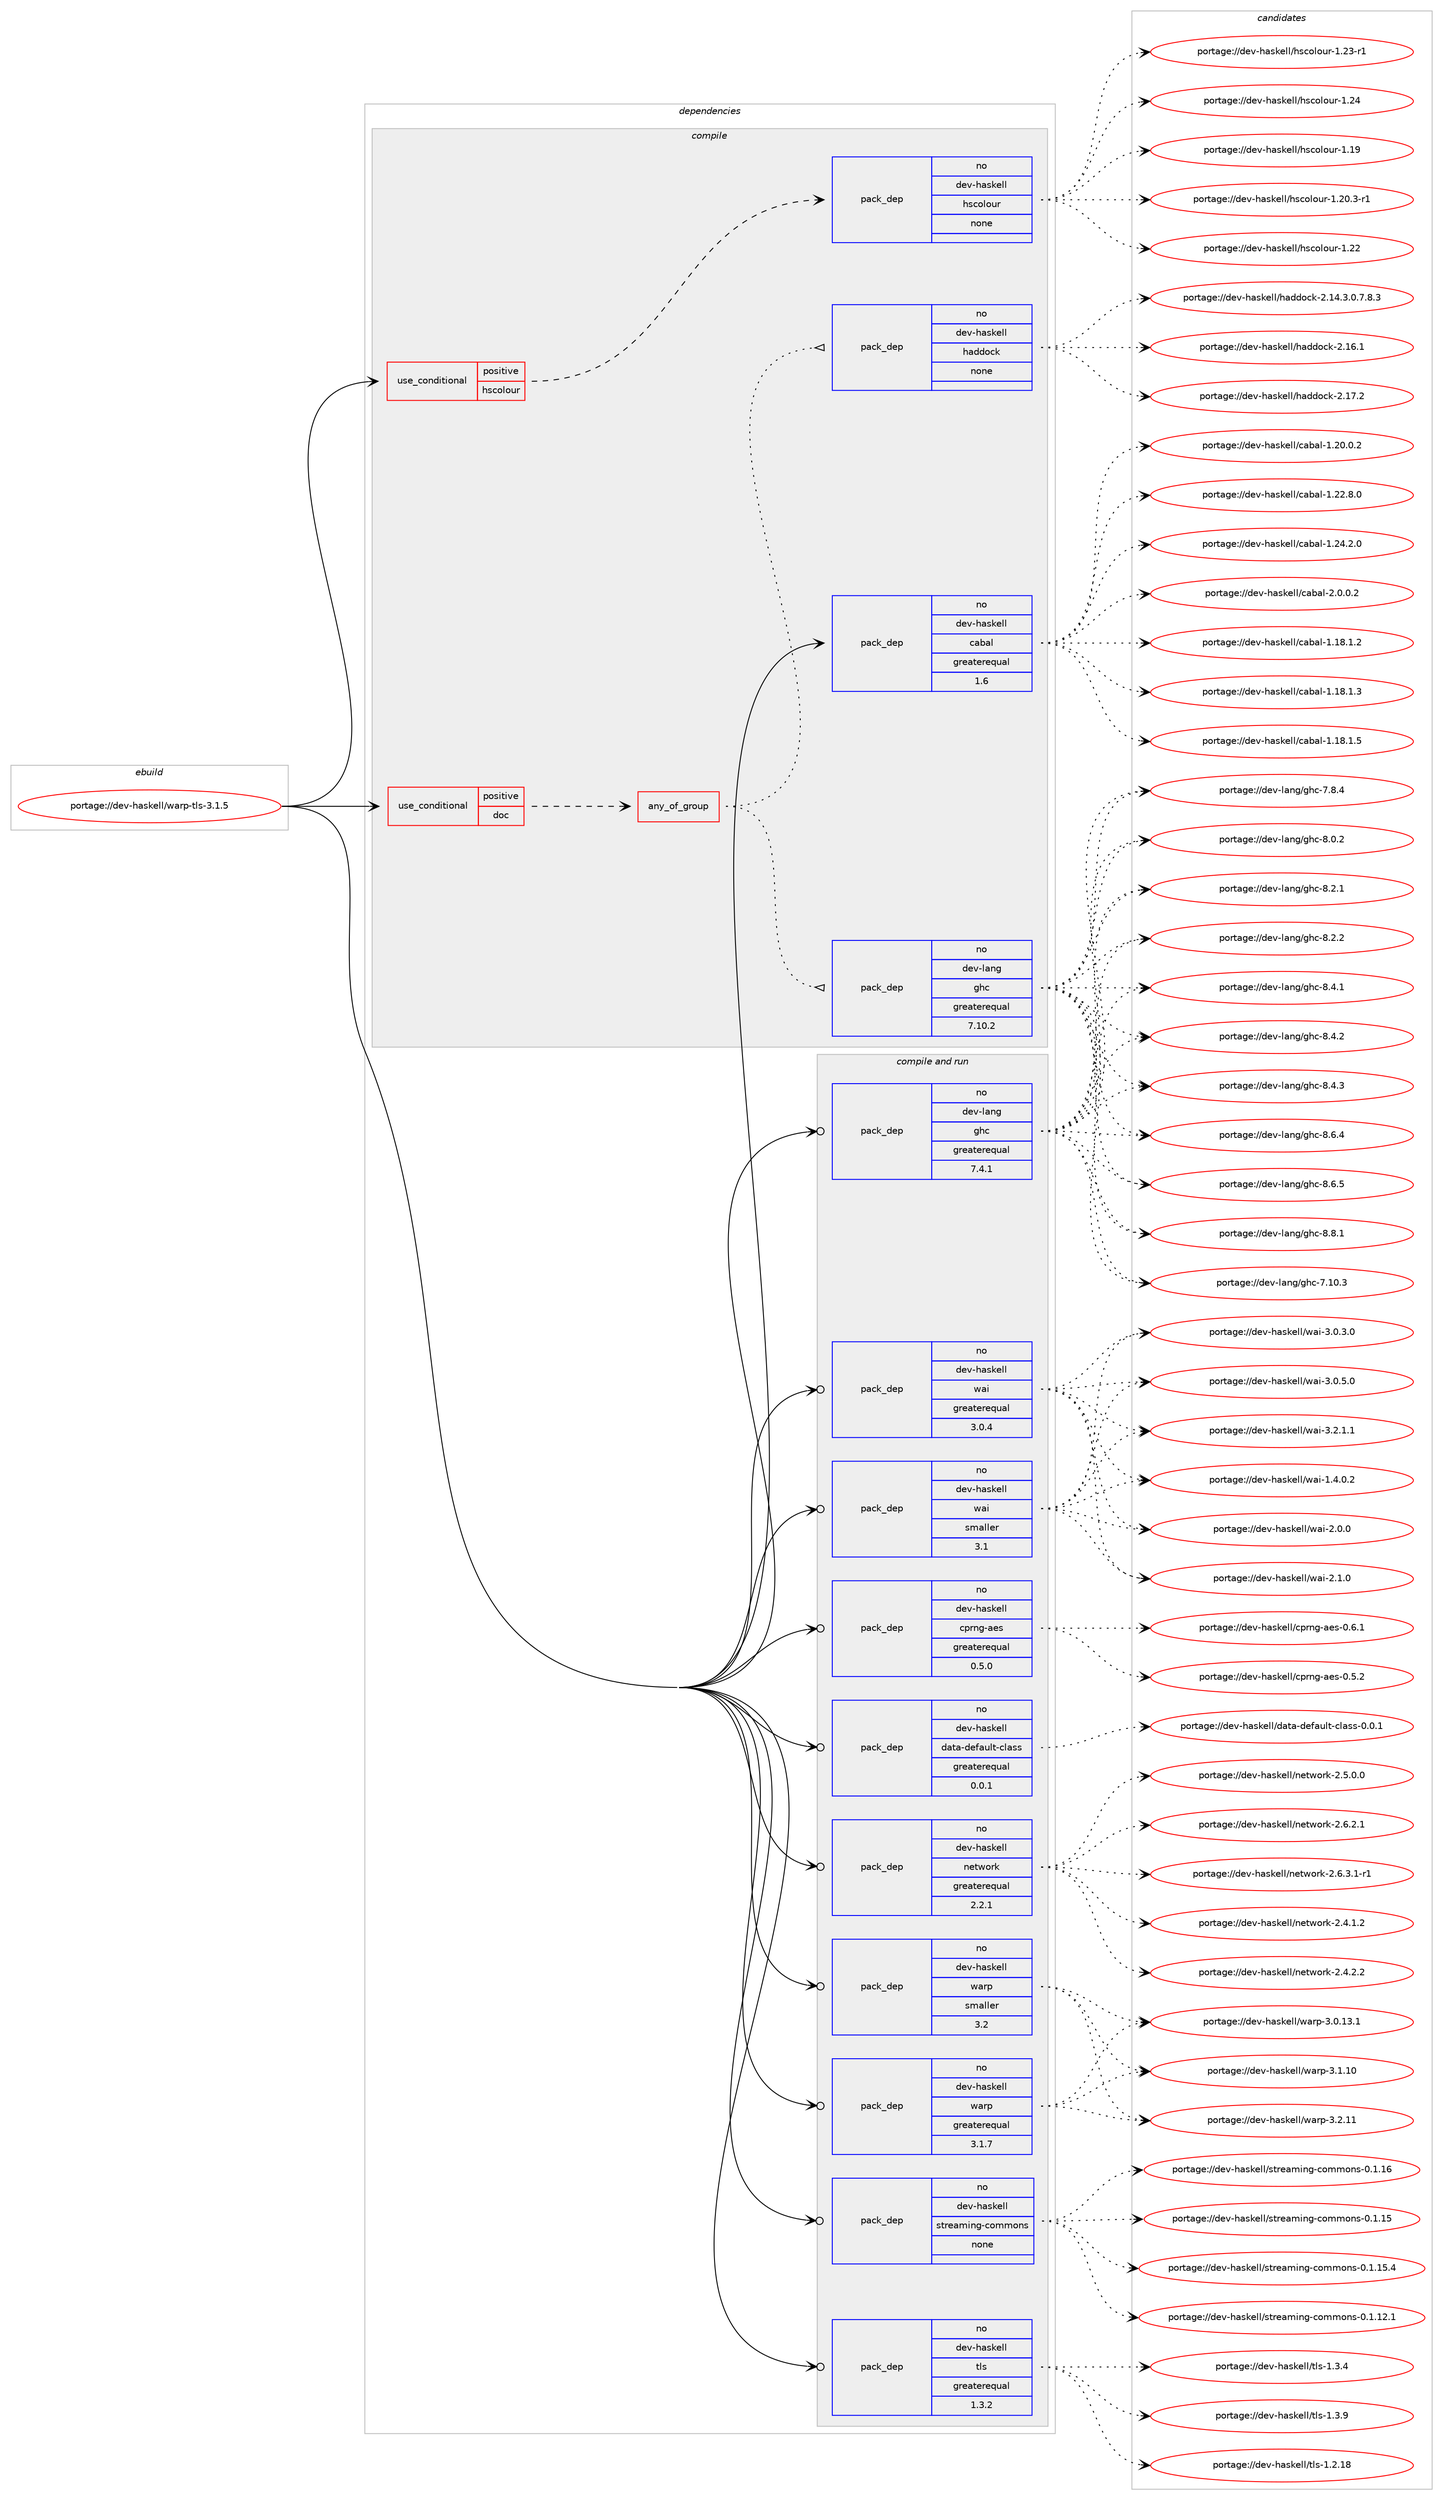 digraph prolog {

# *************
# Graph options
# *************

newrank=true;
concentrate=true;
compound=true;
graph [rankdir=LR,fontname=Helvetica,fontsize=10,ranksep=1.5];#, ranksep=2.5, nodesep=0.2];
edge  [arrowhead=vee];
node  [fontname=Helvetica,fontsize=10];

# **********
# The ebuild
# **********

subgraph cluster_leftcol {
color=gray;
rank=same;
label=<<i>ebuild</i>>;
id [label="portage://dev-haskell/warp-tls-3.1.5", color=red, width=4, href="../dev-haskell/warp-tls-3.1.5.svg"];
}

# ****************
# The dependencies
# ****************

subgraph cluster_midcol {
color=gray;
label=<<i>dependencies</i>>;
subgraph cluster_compile {
fillcolor="#eeeeee";
style=filled;
label=<<i>compile</i>>;
subgraph cond17617 {
dependency83154 [label=<<TABLE BORDER="0" CELLBORDER="1" CELLSPACING="0" CELLPADDING="4"><TR><TD ROWSPAN="3" CELLPADDING="10">use_conditional</TD></TR><TR><TD>positive</TD></TR><TR><TD>doc</TD></TR></TABLE>>, shape=none, color=red];
subgraph any2555 {
dependency83155 [label=<<TABLE BORDER="0" CELLBORDER="1" CELLSPACING="0" CELLPADDING="4"><TR><TD CELLPADDING="10">any_of_group</TD></TR></TABLE>>, shape=none, color=red];subgraph pack62923 {
dependency83156 [label=<<TABLE BORDER="0" CELLBORDER="1" CELLSPACING="0" CELLPADDING="4" WIDTH="220"><TR><TD ROWSPAN="6" CELLPADDING="30">pack_dep</TD></TR><TR><TD WIDTH="110">no</TD></TR><TR><TD>dev-haskell</TD></TR><TR><TD>haddock</TD></TR><TR><TD>none</TD></TR><TR><TD></TD></TR></TABLE>>, shape=none, color=blue];
}
dependency83155:e -> dependency83156:w [weight=20,style="dotted",arrowhead="oinv"];
subgraph pack62924 {
dependency83157 [label=<<TABLE BORDER="0" CELLBORDER="1" CELLSPACING="0" CELLPADDING="4" WIDTH="220"><TR><TD ROWSPAN="6" CELLPADDING="30">pack_dep</TD></TR><TR><TD WIDTH="110">no</TD></TR><TR><TD>dev-lang</TD></TR><TR><TD>ghc</TD></TR><TR><TD>greaterequal</TD></TR><TR><TD>7.10.2</TD></TR></TABLE>>, shape=none, color=blue];
}
dependency83155:e -> dependency83157:w [weight=20,style="dotted",arrowhead="oinv"];
}
dependency83154:e -> dependency83155:w [weight=20,style="dashed",arrowhead="vee"];
}
id:e -> dependency83154:w [weight=20,style="solid",arrowhead="vee"];
subgraph cond17618 {
dependency83158 [label=<<TABLE BORDER="0" CELLBORDER="1" CELLSPACING="0" CELLPADDING="4"><TR><TD ROWSPAN="3" CELLPADDING="10">use_conditional</TD></TR><TR><TD>positive</TD></TR><TR><TD>hscolour</TD></TR></TABLE>>, shape=none, color=red];
subgraph pack62925 {
dependency83159 [label=<<TABLE BORDER="0" CELLBORDER="1" CELLSPACING="0" CELLPADDING="4" WIDTH="220"><TR><TD ROWSPAN="6" CELLPADDING="30">pack_dep</TD></TR><TR><TD WIDTH="110">no</TD></TR><TR><TD>dev-haskell</TD></TR><TR><TD>hscolour</TD></TR><TR><TD>none</TD></TR><TR><TD></TD></TR></TABLE>>, shape=none, color=blue];
}
dependency83158:e -> dependency83159:w [weight=20,style="dashed",arrowhead="vee"];
}
id:e -> dependency83158:w [weight=20,style="solid",arrowhead="vee"];
subgraph pack62926 {
dependency83160 [label=<<TABLE BORDER="0" CELLBORDER="1" CELLSPACING="0" CELLPADDING="4" WIDTH="220"><TR><TD ROWSPAN="6" CELLPADDING="30">pack_dep</TD></TR><TR><TD WIDTH="110">no</TD></TR><TR><TD>dev-haskell</TD></TR><TR><TD>cabal</TD></TR><TR><TD>greaterequal</TD></TR><TR><TD>1.6</TD></TR></TABLE>>, shape=none, color=blue];
}
id:e -> dependency83160:w [weight=20,style="solid",arrowhead="vee"];
}
subgraph cluster_compileandrun {
fillcolor="#eeeeee";
style=filled;
label=<<i>compile and run</i>>;
subgraph pack62927 {
dependency83161 [label=<<TABLE BORDER="0" CELLBORDER="1" CELLSPACING="0" CELLPADDING="4" WIDTH="220"><TR><TD ROWSPAN="6" CELLPADDING="30">pack_dep</TD></TR><TR><TD WIDTH="110">no</TD></TR><TR><TD>dev-haskell</TD></TR><TR><TD>cprng-aes</TD></TR><TR><TD>greaterequal</TD></TR><TR><TD>0.5.0</TD></TR></TABLE>>, shape=none, color=blue];
}
id:e -> dependency83161:w [weight=20,style="solid",arrowhead="odotvee"];
subgraph pack62928 {
dependency83162 [label=<<TABLE BORDER="0" CELLBORDER="1" CELLSPACING="0" CELLPADDING="4" WIDTH="220"><TR><TD ROWSPAN="6" CELLPADDING="30">pack_dep</TD></TR><TR><TD WIDTH="110">no</TD></TR><TR><TD>dev-haskell</TD></TR><TR><TD>data-default-class</TD></TR><TR><TD>greaterequal</TD></TR><TR><TD>0.0.1</TD></TR></TABLE>>, shape=none, color=blue];
}
id:e -> dependency83162:w [weight=20,style="solid",arrowhead="odotvee"];
subgraph pack62929 {
dependency83163 [label=<<TABLE BORDER="0" CELLBORDER="1" CELLSPACING="0" CELLPADDING="4" WIDTH="220"><TR><TD ROWSPAN="6" CELLPADDING="30">pack_dep</TD></TR><TR><TD WIDTH="110">no</TD></TR><TR><TD>dev-haskell</TD></TR><TR><TD>network</TD></TR><TR><TD>greaterequal</TD></TR><TR><TD>2.2.1</TD></TR></TABLE>>, shape=none, color=blue];
}
id:e -> dependency83163:w [weight=20,style="solid",arrowhead="odotvee"];
subgraph pack62930 {
dependency83164 [label=<<TABLE BORDER="0" CELLBORDER="1" CELLSPACING="0" CELLPADDING="4" WIDTH="220"><TR><TD ROWSPAN="6" CELLPADDING="30">pack_dep</TD></TR><TR><TD WIDTH="110">no</TD></TR><TR><TD>dev-haskell</TD></TR><TR><TD>streaming-commons</TD></TR><TR><TD>none</TD></TR><TR><TD></TD></TR></TABLE>>, shape=none, color=blue];
}
id:e -> dependency83164:w [weight=20,style="solid",arrowhead="odotvee"];
subgraph pack62931 {
dependency83165 [label=<<TABLE BORDER="0" CELLBORDER="1" CELLSPACING="0" CELLPADDING="4" WIDTH="220"><TR><TD ROWSPAN="6" CELLPADDING="30">pack_dep</TD></TR><TR><TD WIDTH="110">no</TD></TR><TR><TD>dev-haskell</TD></TR><TR><TD>tls</TD></TR><TR><TD>greaterequal</TD></TR><TR><TD>1.3.2</TD></TR></TABLE>>, shape=none, color=blue];
}
id:e -> dependency83165:w [weight=20,style="solid",arrowhead="odotvee"];
subgraph pack62932 {
dependency83166 [label=<<TABLE BORDER="0" CELLBORDER="1" CELLSPACING="0" CELLPADDING="4" WIDTH="220"><TR><TD ROWSPAN="6" CELLPADDING="30">pack_dep</TD></TR><TR><TD WIDTH="110">no</TD></TR><TR><TD>dev-haskell</TD></TR><TR><TD>wai</TD></TR><TR><TD>greaterequal</TD></TR><TR><TD>3.0.4</TD></TR></TABLE>>, shape=none, color=blue];
}
id:e -> dependency83166:w [weight=20,style="solid",arrowhead="odotvee"];
subgraph pack62933 {
dependency83167 [label=<<TABLE BORDER="0" CELLBORDER="1" CELLSPACING="0" CELLPADDING="4" WIDTH="220"><TR><TD ROWSPAN="6" CELLPADDING="30">pack_dep</TD></TR><TR><TD WIDTH="110">no</TD></TR><TR><TD>dev-haskell</TD></TR><TR><TD>wai</TD></TR><TR><TD>smaller</TD></TR><TR><TD>3.1</TD></TR></TABLE>>, shape=none, color=blue];
}
id:e -> dependency83167:w [weight=20,style="solid",arrowhead="odotvee"];
subgraph pack62934 {
dependency83168 [label=<<TABLE BORDER="0" CELLBORDER="1" CELLSPACING="0" CELLPADDING="4" WIDTH="220"><TR><TD ROWSPAN="6" CELLPADDING="30">pack_dep</TD></TR><TR><TD WIDTH="110">no</TD></TR><TR><TD>dev-haskell</TD></TR><TR><TD>warp</TD></TR><TR><TD>greaterequal</TD></TR><TR><TD>3.1.7</TD></TR></TABLE>>, shape=none, color=blue];
}
id:e -> dependency83168:w [weight=20,style="solid",arrowhead="odotvee"];
subgraph pack62935 {
dependency83169 [label=<<TABLE BORDER="0" CELLBORDER="1" CELLSPACING="0" CELLPADDING="4" WIDTH="220"><TR><TD ROWSPAN="6" CELLPADDING="30">pack_dep</TD></TR><TR><TD WIDTH="110">no</TD></TR><TR><TD>dev-haskell</TD></TR><TR><TD>warp</TD></TR><TR><TD>smaller</TD></TR><TR><TD>3.2</TD></TR></TABLE>>, shape=none, color=blue];
}
id:e -> dependency83169:w [weight=20,style="solid",arrowhead="odotvee"];
subgraph pack62936 {
dependency83170 [label=<<TABLE BORDER="0" CELLBORDER="1" CELLSPACING="0" CELLPADDING="4" WIDTH="220"><TR><TD ROWSPAN="6" CELLPADDING="30">pack_dep</TD></TR><TR><TD WIDTH="110">no</TD></TR><TR><TD>dev-lang</TD></TR><TR><TD>ghc</TD></TR><TR><TD>greaterequal</TD></TR><TR><TD>7.4.1</TD></TR></TABLE>>, shape=none, color=blue];
}
id:e -> dependency83170:w [weight=20,style="solid",arrowhead="odotvee"];
}
subgraph cluster_run {
fillcolor="#eeeeee";
style=filled;
label=<<i>run</i>>;
}
}

# **************
# The candidates
# **************

subgraph cluster_choices {
rank=same;
color=gray;
label=<<i>candidates</i>>;

subgraph choice62923 {
color=black;
nodesep=1;
choiceportage1001011184510497115107101108108471049710010011199107455046495246514648465546564651 [label="portage://dev-haskell/haddock-2.14.3.0.7.8.3", color=red, width=4,href="../dev-haskell/haddock-2.14.3.0.7.8.3.svg"];
choiceportage100101118451049711510710110810847104971001001119910745504649544649 [label="portage://dev-haskell/haddock-2.16.1", color=red, width=4,href="../dev-haskell/haddock-2.16.1.svg"];
choiceportage100101118451049711510710110810847104971001001119910745504649554650 [label="portage://dev-haskell/haddock-2.17.2", color=red, width=4,href="../dev-haskell/haddock-2.17.2.svg"];
dependency83156:e -> choiceportage1001011184510497115107101108108471049710010011199107455046495246514648465546564651:w [style=dotted,weight="100"];
dependency83156:e -> choiceportage100101118451049711510710110810847104971001001119910745504649544649:w [style=dotted,weight="100"];
dependency83156:e -> choiceportage100101118451049711510710110810847104971001001119910745504649554650:w [style=dotted,weight="100"];
}
subgraph choice62924 {
color=black;
nodesep=1;
choiceportage1001011184510897110103471031049945554649484651 [label="portage://dev-lang/ghc-7.10.3", color=red, width=4,href="../dev-lang/ghc-7.10.3.svg"];
choiceportage10010111845108971101034710310499455546564652 [label="portage://dev-lang/ghc-7.8.4", color=red, width=4,href="../dev-lang/ghc-7.8.4.svg"];
choiceportage10010111845108971101034710310499455646484650 [label="portage://dev-lang/ghc-8.0.2", color=red, width=4,href="../dev-lang/ghc-8.0.2.svg"];
choiceportage10010111845108971101034710310499455646504649 [label="portage://dev-lang/ghc-8.2.1", color=red, width=4,href="../dev-lang/ghc-8.2.1.svg"];
choiceportage10010111845108971101034710310499455646504650 [label="portage://dev-lang/ghc-8.2.2", color=red, width=4,href="../dev-lang/ghc-8.2.2.svg"];
choiceportage10010111845108971101034710310499455646524649 [label="portage://dev-lang/ghc-8.4.1", color=red, width=4,href="../dev-lang/ghc-8.4.1.svg"];
choiceportage10010111845108971101034710310499455646524650 [label="portage://dev-lang/ghc-8.4.2", color=red, width=4,href="../dev-lang/ghc-8.4.2.svg"];
choiceportage10010111845108971101034710310499455646524651 [label="portage://dev-lang/ghc-8.4.3", color=red, width=4,href="../dev-lang/ghc-8.4.3.svg"];
choiceportage10010111845108971101034710310499455646544652 [label="portage://dev-lang/ghc-8.6.4", color=red, width=4,href="../dev-lang/ghc-8.6.4.svg"];
choiceportage10010111845108971101034710310499455646544653 [label="portage://dev-lang/ghc-8.6.5", color=red, width=4,href="../dev-lang/ghc-8.6.5.svg"];
choiceportage10010111845108971101034710310499455646564649 [label="portage://dev-lang/ghc-8.8.1", color=red, width=4,href="../dev-lang/ghc-8.8.1.svg"];
dependency83157:e -> choiceportage1001011184510897110103471031049945554649484651:w [style=dotted,weight="100"];
dependency83157:e -> choiceportage10010111845108971101034710310499455546564652:w [style=dotted,weight="100"];
dependency83157:e -> choiceportage10010111845108971101034710310499455646484650:w [style=dotted,weight="100"];
dependency83157:e -> choiceportage10010111845108971101034710310499455646504649:w [style=dotted,weight="100"];
dependency83157:e -> choiceportage10010111845108971101034710310499455646504650:w [style=dotted,weight="100"];
dependency83157:e -> choiceportage10010111845108971101034710310499455646524649:w [style=dotted,weight="100"];
dependency83157:e -> choiceportage10010111845108971101034710310499455646524650:w [style=dotted,weight="100"];
dependency83157:e -> choiceportage10010111845108971101034710310499455646524651:w [style=dotted,weight="100"];
dependency83157:e -> choiceportage10010111845108971101034710310499455646544652:w [style=dotted,weight="100"];
dependency83157:e -> choiceportage10010111845108971101034710310499455646544653:w [style=dotted,weight="100"];
dependency83157:e -> choiceportage10010111845108971101034710310499455646564649:w [style=dotted,weight="100"];
}
subgraph choice62925 {
color=black;
nodesep=1;
choiceportage100101118451049711510710110810847104115991111081111171144549464957 [label="portage://dev-haskell/hscolour-1.19", color=red, width=4,href="../dev-haskell/hscolour-1.19.svg"];
choiceportage10010111845104971151071011081084710411599111108111117114454946504846514511449 [label="portage://dev-haskell/hscolour-1.20.3-r1", color=red, width=4,href="../dev-haskell/hscolour-1.20.3-r1.svg"];
choiceportage100101118451049711510710110810847104115991111081111171144549465050 [label="portage://dev-haskell/hscolour-1.22", color=red, width=4,href="../dev-haskell/hscolour-1.22.svg"];
choiceportage1001011184510497115107101108108471041159911110811111711445494650514511449 [label="portage://dev-haskell/hscolour-1.23-r1", color=red, width=4,href="../dev-haskell/hscolour-1.23-r1.svg"];
choiceportage100101118451049711510710110810847104115991111081111171144549465052 [label="portage://dev-haskell/hscolour-1.24", color=red, width=4,href="../dev-haskell/hscolour-1.24.svg"];
dependency83159:e -> choiceportage100101118451049711510710110810847104115991111081111171144549464957:w [style=dotted,weight="100"];
dependency83159:e -> choiceportage10010111845104971151071011081084710411599111108111117114454946504846514511449:w [style=dotted,weight="100"];
dependency83159:e -> choiceportage100101118451049711510710110810847104115991111081111171144549465050:w [style=dotted,weight="100"];
dependency83159:e -> choiceportage1001011184510497115107101108108471041159911110811111711445494650514511449:w [style=dotted,weight="100"];
dependency83159:e -> choiceportage100101118451049711510710110810847104115991111081111171144549465052:w [style=dotted,weight="100"];
}
subgraph choice62926 {
color=black;
nodesep=1;
choiceportage10010111845104971151071011081084799979897108454946495646494650 [label="portage://dev-haskell/cabal-1.18.1.2", color=red, width=4,href="../dev-haskell/cabal-1.18.1.2.svg"];
choiceportage10010111845104971151071011081084799979897108454946495646494651 [label="portage://dev-haskell/cabal-1.18.1.3", color=red, width=4,href="../dev-haskell/cabal-1.18.1.3.svg"];
choiceportage10010111845104971151071011081084799979897108454946495646494653 [label="portage://dev-haskell/cabal-1.18.1.5", color=red, width=4,href="../dev-haskell/cabal-1.18.1.5.svg"];
choiceportage10010111845104971151071011081084799979897108454946504846484650 [label="portage://dev-haskell/cabal-1.20.0.2", color=red, width=4,href="../dev-haskell/cabal-1.20.0.2.svg"];
choiceportage10010111845104971151071011081084799979897108454946505046564648 [label="portage://dev-haskell/cabal-1.22.8.0", color=red, width=4,href="../dev-haskell/cabal-1.22.8.0.svg"];
choiceportage10010111845104971151071011081084799979897108454946505246504648 [label="portage://dev-haskell/cabal-1.24.2.0", color=red, width=4,href="../dev-haskell/cabal-1.24.2.0.svg"];
choiceportage100101118451049711510710110810847999798971084550464846484650 [label="portage://dev-haskell/cabal-2.0.0.2", color=red, width=4,href="../dev-haskell/cabal-2.0.0.2.svg"];
dependency83160:e -> choiceportage10010111845104971151071011081084799979897108454946495646494650:w [style=dotted,weight="100"];
dependency83160:e -> choiceportage10010111845104971151071011081084799979897108454946495646494651:w [style=dotted,weight="100"];
dependency83160:e -> choiceportage10010111845104971151071011081084799979897108454946495646494653:w [style=dotted,weight="100"];
dependency83160:e -> choiceportage10010111845104971151071011081084799979897108454946504846484650:w [style=dotted,weight="100"];
dependency83160:e -> choiceportage10010111845104971151071011081084799979897108454946505046564648:w [style=dotted,weight="100"];
dependency83160:e -> choiceportage10010111845104971151071011081084799979897108454946505246504648:w [style=dotted,weight="100"];
dependency83160:e -> choiceportage100101118451049711510710110810847999798971084550464846484650:w [style=dotted,weight="100"];
}
subgraph choice62927 {
color=black;
nodesep=1;
choiceportage100101118451049711510710110810847991121141101034597101115454846534650 [label="portage://dev-haskell/cprng-aes-0.5.2", color=red, width=4,href="../dev-haskell/cprng-aes-0.5.2.svg"];
choiceportage100101118451049711510710110810847991121141101034597101115454846544649 [label="portage://dev-haskell/cprng-aes-0.6.1", color=red, width=4,href="../dev-haskell/cprng-aes-0.6.1.svg"];
dependency83161:e -> choiceportage100101118451049711510710110810847991121141101034597101115454846534650:w [style=dotted,weight="100"];
dependency83161:e -> choiceportage100101118451049711510710110810847991121141101034597101115454846544649:w [style=dotted,weight="100"];
}
subgraph choice62928 {
color=black;
nodesep=1;
choiceportage10010111845104971151071011081084710097116974510010110297117108116459910897115115454846484649 [label="portage://dev-haskell/data-default-class-0.0.1", color=red, width=4,href="../dev-haskell/data-default-class-0.0.1.svg"];
dependency83162:e -> choiceportage10010111845104971151071011081084710097116974510010110297117108116459910897115115454846484649:w [style=dotted,weight="100"];
}
subgraph choice62929 {
color=black;
nodesep=1;
choiceportage1001011184510497115107101108108471101011161191111141074550465246494650 [label="portage://dev-haskell/network-2.4.1.2", color=red, width=4,href="../dev-haskell/network-2.4.1.2.svg"];
choiceportage1001011184510497115107101108108471101011161191111141074550465246504650 [label="portage://dev-haskell/network-2.4.2.2", color=red, width=4,href="../dev-haskell/network-2.4.2.2.svg"];
choiceportage1001011184510497115107101108108471101011161191111141074550465346484648 [label="portage://dev-haskell/network-2.5.0.0", color=red, width=4,href="../dev-haskell/network-2.5.0.0.svg"];
choiceportage1001011184510497115107101108108471101011161191111141074550465446504649 [label="portage://dev-haskell/network-2.6.2.1", color=red, width=4,href="../dev-haskell/network-2.6.2.1.svg"];
choiceportage10010111845104971151071011081084711010111611911111410745504654465146494511449 [label="portage://dev-haskell/network-2.6.3.1-r1", color=red, width=4,href="../dev-haskell/network-2.6.3.1-r1.svg"];
dependency83163:e -> choiceportage1001011184510497115107101108108471101011161191111141074550465246494650:w [style=dotted,weight="100"];
dependency83163:e -> choiceportage1001011184510497115107101108108471101011161191111141074550465246504650:w [style=dotted,weight="100"];
dependency83163:e -> choiceportage1001011184510497115107101108108471101011161191111141074550465346484648:w [style=dotted,weight="100"];
dependency83163:e -> choiceportage1001011184510497115107101108108471101011161191111141074550465446504649:w [style=dotted,weight="100"];
dependency83163:e -> choiceportage10010111845104971151071011081084711010111611911111410745504654465146494511449:w [style=dotted,weight="100"];
}
subgraph choice62930 {
color=black;
nodesep=1;
choiceportage100101118451049711510710110810847115116114101971091051101034599111109109111110115454846494649504649 [label="portage://dev-haskell/streaming-commons-0.1.12.1", color=red, width=4,href="../dev-haskell/streaming-commons-0.1.12.1.svg"];
choiceportage10010111845104971151071011081084711511611410197109105110103459911110910911111011545484649464953 [label="portage://dev-haskell/streaming-commons-0.1.15", color=red, width=4,href="../dev-haskell/streaming-commons-0.1.15.svg"];
choiceportage100101118451049711510710110810847115116114101971091051101034599111109109111110115454846494649534652 [label="portage://dev-haskell/streaming-commons-0.1.15.4", color=red, width=4,href="../dev-haskell/streaming-commons-0.1.15.4.svg"];
choiceportage10010111845104971151071011081084711511611410197109105110103459911110910911111011545484649464954 [label="portage://dev-haskell/streaming-commons-0.1.16", color=red, width=4,href="../dev-haskell/streaming-commons-0.1.16.svg"];
dependency83164:e -> choiceportage100101118451049711510710110810847115116114101971091051101034599111109109111110115454846494649504649:w [style=dotted,weight="100"];
dependency83164:e -> choiceportage10010111845104971151071011081084711511611410197109105110103459911110910911111011545484649464953:w [style=dotted,weight="100"];
dependency83164:e -> choiceportage100101118451049711510710110810847115116114101971091051101034599111109109111110115454846494649534652:w [style=dotted,weight="100"];
dependency83164:e -> choiceportage10010111845104971151071011081084711511611410197109105110103459911110910911111011545484649464954:w [style=dotted,weight="100"];
}
subgraph choice62931 {
color=black;
nodesep=1;
choiceportage10010111845104971151071011081084711610811545494650464956 [label="portage://dev-haskell/tls-1.2.18", color=red, width=4,href="../dev-haskell/tls-1.2.18.svg"];
choiceportage100101118451049711510710110810847116108115454946514652 [label="portage://dev-haskell/tls-1.3.4", color=red, width=4,href="../dev-haskell/tls-1.3.4.svg"];
choiceportage100101118451049711510710110810847116108115454946514657 [label="portage://dev-haskell/tls-1.3.9", color=red, width=4,href="../dev-haskell/tls-1.3.9.svg"];
dependency83165:e -> choiceportage10010111845104971151071011081084711610811545494650464956:w [style=dotted,weight="100"];
dependency83165:e -> choiceportage100101118451049711510710110810847116108115454946514652:w [style=dotted,weight="100"];
dependency83165:e -> choiceportage100101118451049711510710110810847116108115454946514657:w [style=dotted,weight="100"];
}
subgraph choice62932 {
color=black;
nodesep=1;
choiceportage100101118451049711510710110810847119971054549465246484650 [label="portage://dev-haskell/wai-1.4.0.2", color=red, width=4,href="../dev-haskell/wai-1.4.0.2.svg"];
choiceportage10010111845104971151071011081084711997105455046484648 [label="portage://dev-haskell/wai-2.0.0", color=red, width=4,href="../dev-haskell/wai-2.0.0.svg"];
choiceportage10010111845104971151071011081084711997105455046494648 [label="portage://dev-haskell/wai-2.1.0", color=red, width=4,href="../dev-haskell/wai-2.1.0.svg"];
choiceportage100101118451049711510710110810847119971054551464846514648 [label="portage://dev-haskell/wai-3.0.3.0", color=red, width=4,href="../dev-haskell/wai-3.0.3.0.svg"];
choiceportage100101118451049711510710110810847119971054551464846534648 [label="portage://dev-haskell/wai-3.0.5.0", color=red, width=4,href="../dev-haskell/wai-3.0.5.0.svg"];
choiceportage100101118451049711510710110810847119971054551465046494649 [label="portage://dev-haskell/wai-3.2.1.1", color=red, width=4,href="../dev-haskell/wai-3.2.1.1.svg"];
dependency83166:e -> choiceportage100101118451049711510710110810847119971054549465246484650:w [style=dotted,weight="100"];
dependency83166:e -> choiceportage10010111845104971151071011081084711997105455046484648:w [style=dotted,weight="100"];
dependency83166:e -> choiceportage10010111845104971151071011081084711997105455046494648:w [style=dotted,weight="100"];
dependency83166:e -> choiceportage100101118451049711510710110810847119971054551464846514648:w [style=dotted,weight="100"];
dependency83166:e -> choiceportage100101118451049711510710110810847119971054551464846534648:w [style=dotted,weight="100"];
dependency83166:e -> choiceportage100101118451049711510710110810847119971054551465046494649:w [style=dotted,weight="100"];
}
subgraph choice62933 {
color=black;
nodesep=1;
choiceportage100101118451049711510710110810847119971054549465246484650 [label="portage://dev-haskell/wai-1.4.0.2", color=red, width=4,href="../dev-haskell/wai-1.4.0.2.svg"];
choiceportage10010111845104971151071011081084711997105455046484648 [label="portage://dev-haskell/wai-2.0.0", color=red, width=4,href="../dev-haskell/wai-2.0.0.svg"];
choiceportage10010111845104971151071011081084711997105455046494648 [label="portage://dev-haskell/wai-2.1.0", color=red, width=4,href="../dev-haskell/wai-2.1.0.svg"];
choiceportage100101118451049711510710110810847119971054551464846514648 [label="portage://dev-haskell/wai-3.0.3.0", color=red, width=4,href="../dev-haskell/wai-3.0.3.0.svg"];
choiceportage100101118451049711510710110810847119971054551464846534648 [label="portage://dev-haskell/wai-3.0.5.0", color=red, width=4,href="../dev-haskell/wai-3.0.5.0.svg"];
choiceportage100101118451049711510710110810847119971054551465046494649 [label="portage://dev-haskell/wai-3.2.1.1", color=red, width=4,href="../dev-haskell/wai-3.2.1.1.svg"];
dependency83167:e -> choiceportage100101118451049711510710110810847119971054549465246484650:w [style=dotted,weight="100"];
dependency83167:e -> choiceportage10010111845104971151071011081084711997105455046484648:w [style=dotted,weight="100"];
dependency83167:e -> choiceportage10010111845104971151071011081084711997105455046494648:w [style=dotted,weight="100"];
dependency83167:e -> choiceportage100101118451049711510710110810847119971054551464846514648:w [style=dotted,weight="100"];
dependency83167:e -> choiceportage100101118451049711510710110810847119971054551464846534648:w [style=dotted,weight="100"];
dependency83167:e -> choiceportage100101118451049711510710110810847119971054551465046494649:w [style=dotted,weight="100"];
}
subgraph choice62934 {
color=black;
nodesep=1;
choiceportage10010111845104971151071011081084711997114112455146484649514649 [label="portage://dev-haskell/warp-3.0.13.1", color=red, width=4,href="../dev-haskell/warp-3.0.13.1.svg"];
choiceportage1001011184510497115107101108108471199711411245514649464948 [label="portage://dev-haskell/warp-3.1.10", color=red, width=4,href="../dev-haskell/warp-3.1.10.svg"];
choiceportage1001011184510497115107101108108471199711411245514650464949 [label="portage://dev-haskell/warp-3.2.11", color=red, width=4,href="../dev-haskell/warp-3.2.11.svg"];
dependency83168:e -> choiceportage10010111845104971151071011081084711997114112455146484649514649:w [style=dotted,weight="100"];
dependency83168:e -> choiceportage1001011184510497115107101108108471199711411245514649464948:w [style=dotted,weight="100"];
dependency83168:e -> choiceportage1001011184510497115107101108108471199711411245514650464949:w [style=dotted,weight="100"];
}
subgraph choice62935 {
color=black;
nodesep=1;
choiceportage10010111845104971151071011081084711997114112455146484649514649 [label="portage://dev-haskell/warp-3.0.13.1", color=red, width=4,href="../dev-haskell/warp-3.0.13.1.svg"];
choiceportage1001011184510497115107101108108471199711411245514649464948 [label="portage://dev-haskell/warp-3.1.10", color=red, width=4,href="../dev-haskell/warp-3.1.10.svg"];
choiceportage1001011184510497115107101108108471199711411245514650464949 [label="portage://dev-haskell/warp-3.2.11", color=red, width=4,href="../dev-haskell/warp-3.2.11.svg"];
dependency83169:e -> choiceportage10010111845104971151071011081084711997114112455146484649514649:w [style=dotted,weight="100"];
dependency83169:e -> choiceportage1001011184510497115107101108108471199711411245514649464948:w [style=dotted,weight="100"];
dependency83169:e -> choiceportage1001011184510497115107101108108471199711411245514650464949:w [style=dotted,weight="100"];
}
subgraph choice62936 {
color=black;
nodesep=1;
choiceportage1001011184510897110103471031049945554649484651 [label="portage://dev-lang/ghc-7.10.3", color=red, width=4,href="../dev-lang/ghc-7.10.3.svg"];
choiceportage10010111845108971101034710310499455546564652 [label="portage://dev-lang/ghc-7.8.4", color=red, width=4,href="../dev-lang/ghc-7.8.4.svg"];
choiceportage10010111845108971101034710310499455646484650 [label="portage://dev-lang/ghc-8.0.2", color=red, width=4,href="../dev-lang/ghc-8.0.2.svg"];
choiceportage10010111845108971101034710310499455646504649 [label="portage://dev-lang/ghc-8.2.1", color=red, width=4,href="../dev-lang/ghc-8.2.1.svg"];
choiceportage10010111845108971101034710310499455646504650 [label="portage://dev-lang/ghc-8.2.2", color=red, width=4,href="../dev-lang/ghc-8.2.2.svg"];
choiceportage10010111845108971101034710310499455646524649 [label="portage://dev-lang/ghc-8.4.1", color=red, width=4,href="../dev-lang/ghc-8.4.1.svg"];
choiceportage10010111845108971101034710310499455646524650 [label="portage://dev-lang/ghc-8.4.2", color=red, width=4,href="../dev-lang/ghc-8.4.2.svg"];
choiceportage10010111845108971101034710310499455646524651 [label="portage://dev-lang/ghc-8.4.3", color=red, width=4,href="../dev-lang/ghc-8.4.3.svg"];
choiceportage10010111845108971101034710310499455646544652 [label="portage://dev-lang/ghc-8.6.4", color=red, width=4,href="../dev-lang/ghc-8.6.4.svg"];
choiceportage10010111845108971101034710310499455646544653 [label="portage://dev-lang/ghc-8.6.5", color=red, width=4,href="../dev-lang/ghc-8.6.5.svg"];
choiceportage10010111845108971101034710310499455646564649 [label="portage://dev-lang/ghc-8.8.1", color=red, width=4,href="../dev-lang/ghc-8.8.1.svg"];
dependency83170:e -> choiceportage1001011184510897110103471031049945554649484651:w [style=dotted,weight="100"];
dependency83170:e -> choiceportage10010111845108971101034710310499455546564652:w [style=dotted,weight="100"];
dependency83170:e -> choiceportage10010111845108971101034710310499455646484650:w [style=dotted,weight="100"];
dependency83170:e -> choiceportage10010111845108971101034710310499455646504649:w [style=dotted,weight="100"];
dependency83170:e -> choiceportage10010111845108971101034710310499455646504650:w [style=dotted,weight="100"];
dependency83170:e -> choiceportage10010111845108971101034710310499455646524649:w [style=dotted,weight="100"];
dependency83170:e -> choiceportage10010111845108971101034710310499455646524650:w [style=dotted,weight="100"];
dependency83170:e -> choiceportage10010111845108971101034710310499455646524651:w [style=dotted,weight="100"];
dependency83170:e -> choiceportage10010111845108971101034710310499455646544652:w [style=dotted,weight="100"];
dependency83170:e -> choiceportage10010111845108971101034710310499455646544653:w [style=dotted,weight="100"];
dependency83170:e -> choiceportage10010111845108971101034710310499455646564649:w [style=dotted,weight="100"];
}
}

}

